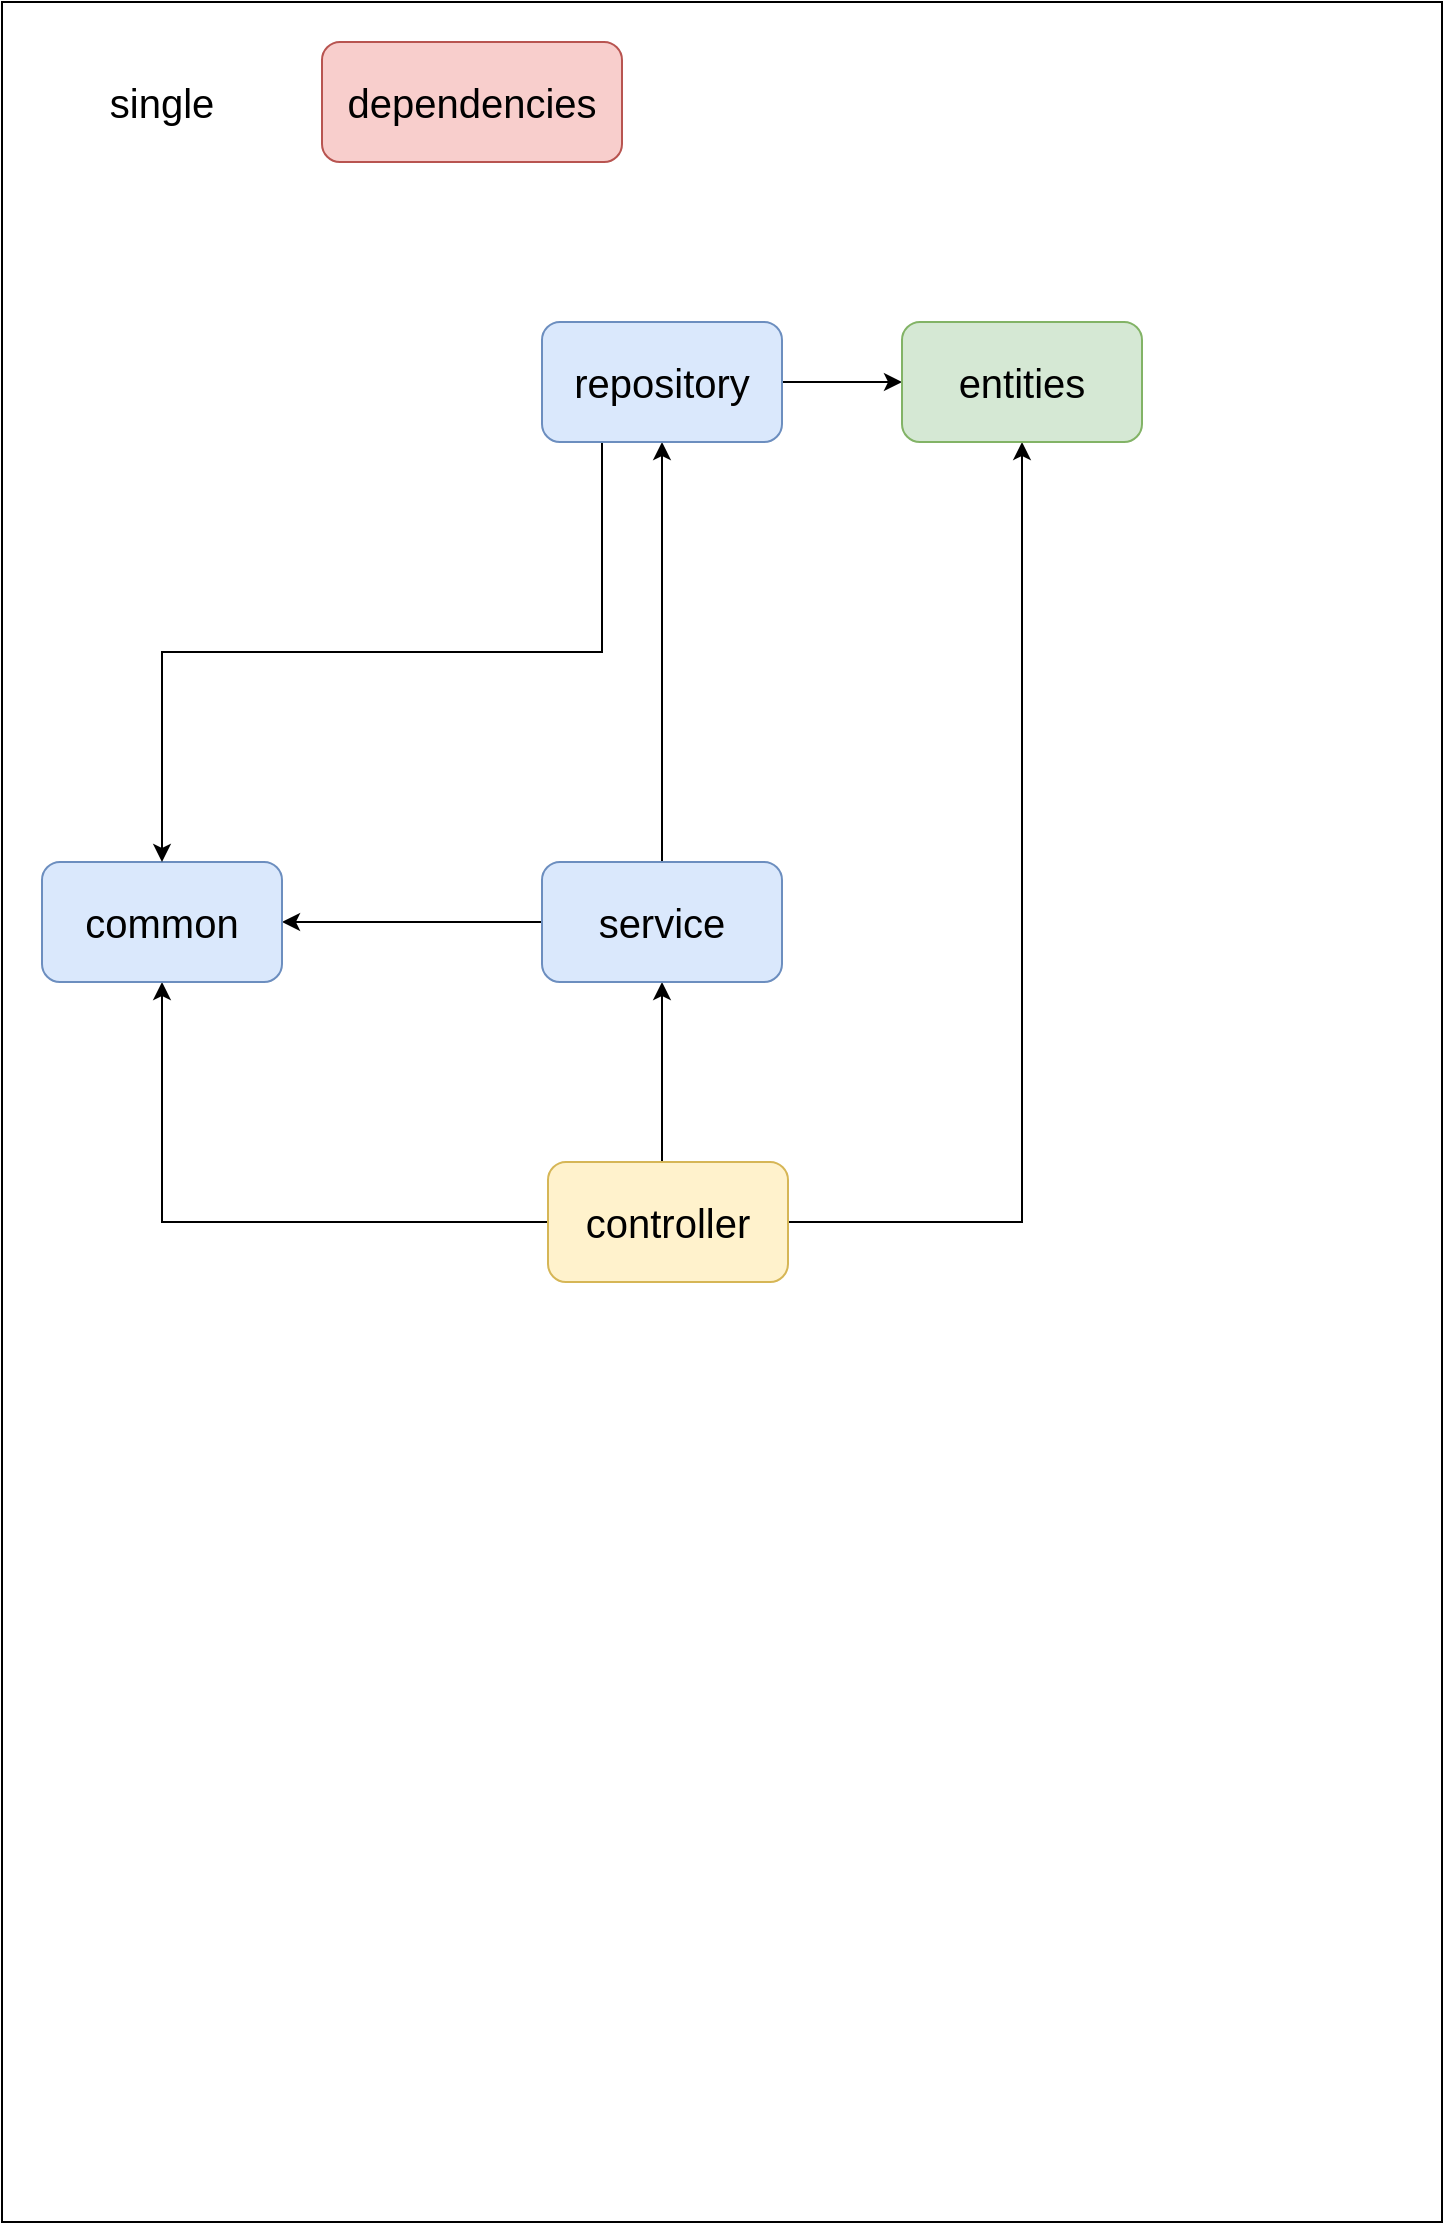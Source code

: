 <mxfile pages="1" version="11.2.3" type="github"><diagram id="PnG7kLBvnlgwxSIW4VSk" name="第 1 页"><mxGraphModel dx="782" dy="718" grid="1" gridSize="10" guides="1" tooltips="1" connect="1" arrows="1" fold="1" page="1" pageScale="1" pageWidth="827" pageHeight="1169" math="0" shadow="0"><root><mxCell id="0"/><mxCell id="1" parent="0"/><mxCell id="8l89ffW5tfAHr4ushmDW-5" value="" style="rounded=0;whiteSpace=wrap;html=1;fontSize=20;fillColor=none;" vertex="1" parent="1"><mxGeometry x="20" y="40" width="720" height="1110" as="geometry"/></mxCell><mxCell id="8l89ffW5tfAHr4ushmDW-2" value="single" style="text;html=1;strokeColor=none;fillColor=none;align=center;verticalAlign=middle;whiteSpace=wrap;rounded=0;fontSize=20;" vertex="1" parent="1"><mxGeometry x="80" y="80" width="40" height="20" as="geometry"/></mxCell><mxCell id="8l89ffW5tfAHr4ushmDW-7" value="" style="edgeStyle=orthogonalEdgeStyle;rounded=0;orthogonalLoop=1;jettySize=auto;html=1;fontSize=20;" edge="1" parent="1" source="8l89ffW5tfAHr4ushmDW-3" target="8l89ffW5tfAHr4ushmDW-6"><mxGeometry relative="1" as="geometry"><Array as="points"><mxPoint x="350" y="600"/><mxPoint x="350" y="600"/></Array></mxGeometry></mxCell><mxCell id="8l89ffW5tfAHr4ushmDW-22" style="edgeStyle=orthogonalEdgeStyle;rounded=0;orthogonalLoop=1;jettySize=auto;html=1;exitX=0;exitY=0.5;exitDx=0;exitDy=0;fontSize=20;" edge="1" parent="1" source="8l89ffW5tfAHr4ushmDW-3" target="8l89ffW5tfAHr4ushmDW-13"><mxGeometry relative="1" as="geometry"/></mxCell><mxCell id="8l89ffW5tfAHr4ushmDW-23" style="edgeStyle=orthogonalEdgeStyle;rounded=0;orthogonalLoop=1;jettySize=auto;html=1;exitX=1;exitY=0.5;exitDx=0;exitDy=0;fontSize=20;" edge="1" parent="1" source="8l89ffW5tfAHr4ushmDW-3" target="8l89ffW5tfAHr4ushmDW-10"><mxGeometry relative="1" as="geometry"/></mxCell><mxCell id="8l89ffW5tfAHr4ushmDW-3" value="controller" style="rounded=1;whiteSpace=wrap;html=1;fontSize=20;fillColor=#fff2cc;strokeColor=#d6b656;" vertex="1" parent="1"><mxGeometry x="293" y="620" width="120" height="60" as="geometry"/></mxCell><mxCell id="8l89ffW5tfAHr4ushmDW-9" value="" style="edgeStyle=orthogonalEdgeStyle;rounded=0;orthogonalLoop=1;jettySize=auto;html=1;fontSize=20;" edge="1" parent="1" source="8l89ffW5tfAHr4ushmDW-6" target="8l89ffW5tfAHr4ushmDW-8"><mxGeometry relative="1" as="geometry"/></mxCell><mxCell id="8l89ffW5tfAHr4ushmDW-17" style="edgeStyle=orthogonalEdgeStyle;rounded=0;orthogonalLoop=1;jettySize=auto;html=1;exitX=0;exitY=0.75;exitDx=0;exitDy=0;fontSize=20;" edge="1" parent="1" source="8l89ffW5tfAHr4ushmDW-6" target="8l89ffW5tfAHr4ushmDW-13"><mxGeometry relative="1" as="geometry"><Array as="points"><mxPoint x="290" y="500"/></Array></mxGeometry></mxCell><mxCell id="8l89ffW5tfAHr4ushmDW-6" value="service" style="rounded=1;whiteSpace=wrap;html=1;fontSize=20;fillColor=#dae8fc;strokeColor=#6c8ebf;" vertex="1" parent="1"><mxGeometry x="290" y="470" width="120" height="60" as="geometry"/></mxCell><mxCell id="8l89ffW5tfAHr4ushmDW-13" value="common" style="rounded=1;whiteSpace=wrap;html=1;fontSize=20;fillColor=#dae8fc;strokeColor=#6c8ebf;" vertex="1" parent="1"><mxGeometry x="40" y="470" width="120" height="60" as="geometry"/></mxCell><mxCell id="8l89ffW5tfAHr4ushmDW-19" style="edgeStyle=orthogonalEdgeStyle;rounded=0;orthogonalLoop=1;jettySize=auto;html=1;exitX=0.25;exitY=1;exitDx=0;exitDy=0;fontSize=20;" edge="1" parent="1" source="8l89ffW5tfAHr4ushmDW-8" target="8l89ffW5tfAHr4ushmDW-13"><mxGeometry relative="1" as="geometry"/></mxCell><mxCell id="8l89ffW5tfAHr4ushmDW-21" style="edgeStyle=orthogonalEdgeStyle;rounded=0;orthogonalLoop=1;jettySize=auto;html=1;exitX=1;exitY=0.5;exitDx=0;exitDy=0;entryX=0;entryY=0.5;entryDx=0;entryDy=0;fontSize=20;" edge="1" parent="1" source="8l89ffW5tfAHr4ushmDW-8" target="8l89ffW5tfAHr4ushmDW-10"><mxGeometry relative="1" as="geometry"/></mxCell><mxCell id="8l89ffW5tfAHr4ushmDW-8" value="repository" style="rounded=1;whiteSpace=wrap;html=1;fontSize=20;fillColor=#dae8fc;strokeColor=#6c8ebf;" vertex="1" parent="1"><mxGeometry x="290" y="200" width="120" height="60" as="geometry"/></mxCell><mxCell id="8l89ffW5tfAHr4ushmDW-10" value="entities" style="rounded=1;whiteSpace=wrap;html=1;fontSize=20;fillColor=#d5e8d4;strokeColor=#82b366;" vertex="1" parent="1"><mxGeometry x="470" y="200" width="120" height="60" as="geometry"/></mxCell><mxCell id="8l89ffW5tfAHr4ushmDW-24" value="dependencies" style="rounded=1;whiteSpace=wrap;html=1;fontSize=20;fillColor=#f8cecc;strokeColor=#b85450;" vertex="1" parent="1"><mxGeometry x="180" y="60" width="150" height="60" as="geometry"/></mxCell></root></mxGraphModel></diagram></mxfile>